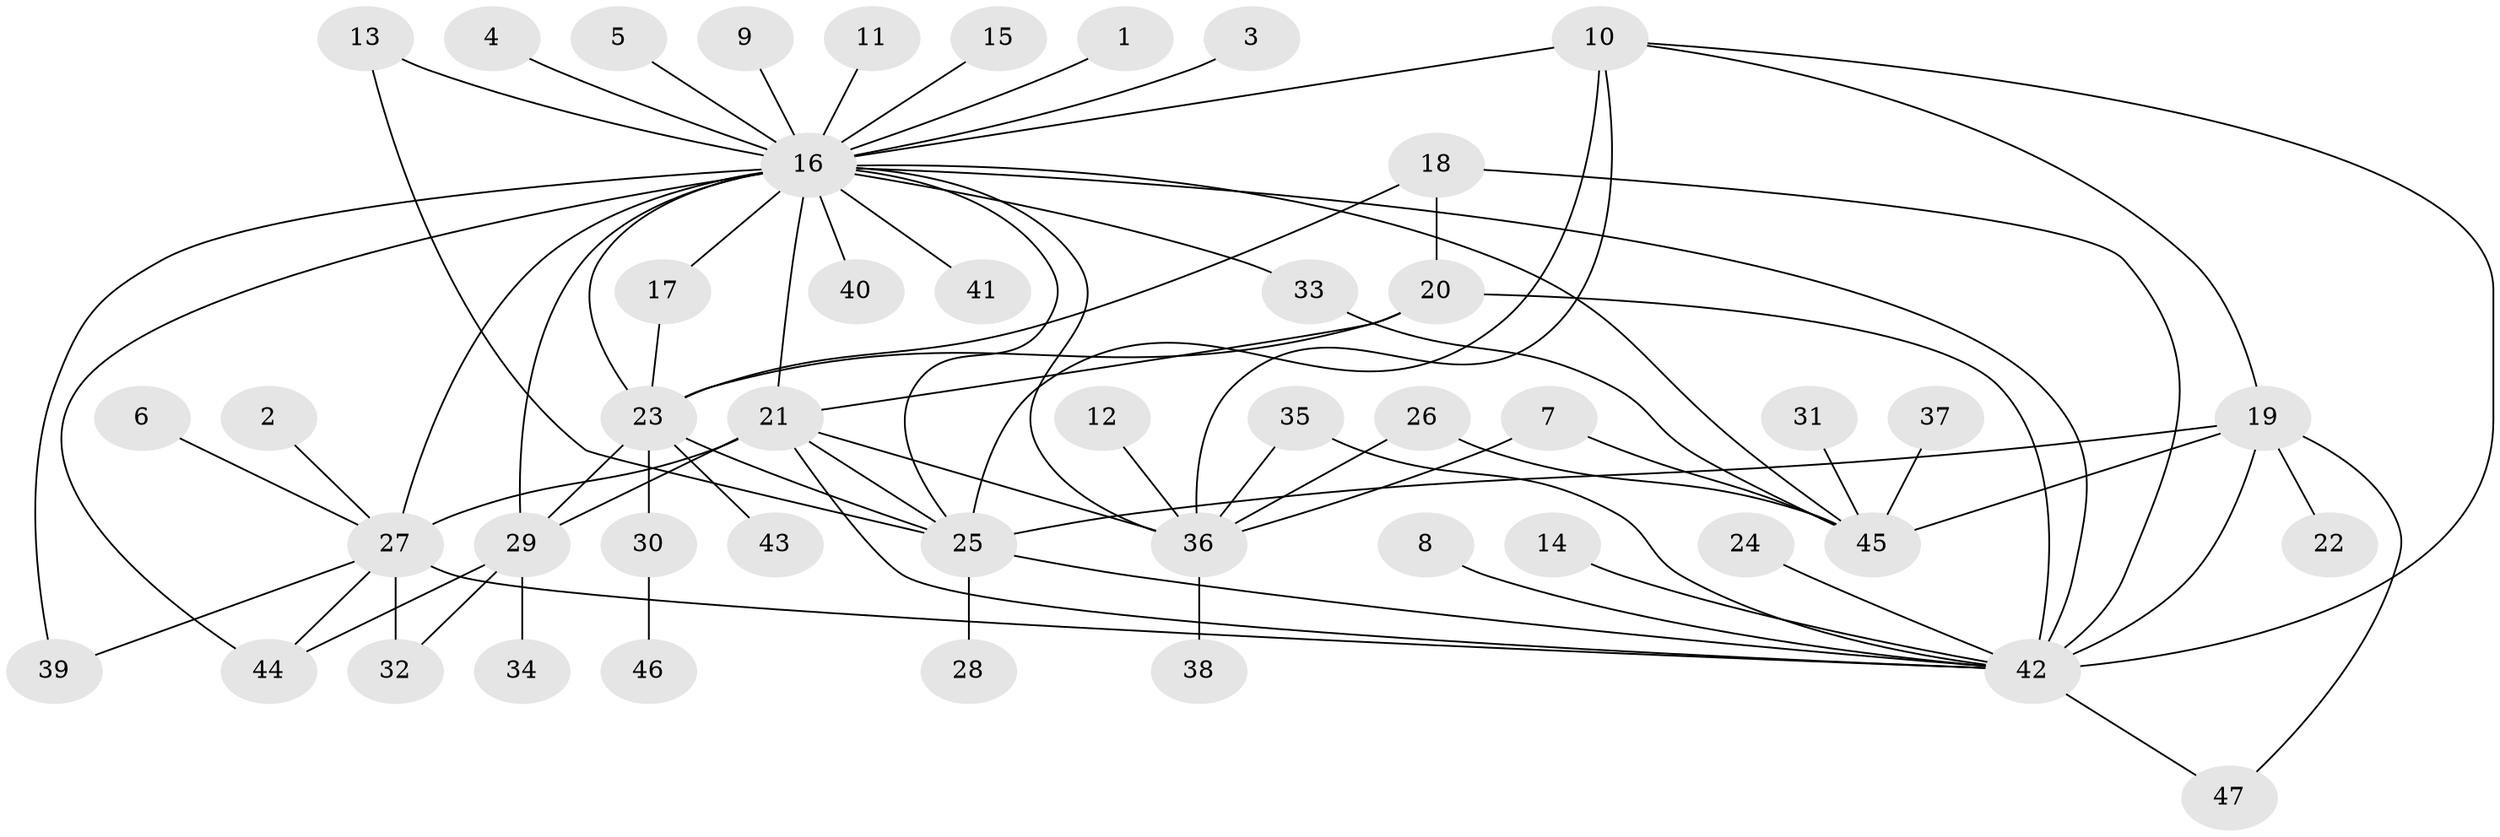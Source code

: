 // original degree distribution, {7: 0.043478260869565216, 12: 0.010869565217391304, 8: 0.010869565217391304, 3: 0.14130434782608695, 9: 0.010869565217391304, 2: 0.2391304347826087, 13: 0.010869565217391304, 5: 0.03260869565217391, 22: 0.010869565217391304, 1: 0.391304347826087, 6: 0.021739130434782608, 4: 0.05434782608695652, 10: 0.021739130434782608}
// Generated by graph-tools (version 1.1) at 2025/49/03/09/25 03:49:50]
// undirected, 47 vertices, 76 edges
graph export_dot {
graph [start="1"]
  node [color=gray90,style=filled];
  1;
  2;
  3;
  4;
  5;
  6;
  7;
  8;
  9;
  10;
  11;
  12;
  13;
  14;
  15;
  16;
  17;
  18;
  19;
  20;
  21;
  22;
  23;
  24;
  25;
  26;
  27;
  28;
  29;
  30;
  31;
  32;
  33;
  34;
  35;
  36;
  37;
  38;
  39;
  40;
  41;
  42;
  43;
  44;
  45;
  46;
  47;
  1 -- 16 [weight=1.0];
  2 -- 27 [weight=1.0];
  3 -- 16 [weight=1.0];
  4 -- 16 [weight=1.0];
  5 -- 16 [weight=1.0];
  6 -- 27 [weight=1.0];
  7 -- 36 [weight=1.0];
  7 -- 45 [weight=1.0];
  8 -- 42 [weight=1.0];
  9 -- 16 [weight=1.0];
  10 -- 16 [weight=1.0];
  10 -- 19 [weight=1.0];
  10 -- 25 [weight=1.0];
  10 -- 36 [weight=1.0];
  10 -- 42 [weight=1.0];
  11 -- 16 [weight=1.0];
  12 -- 36 [weight=1.0];
  13 -- 16 [weight=1.0];
  13 -- 25 [weight=1.0];
  14 -- 42 [weight=1.0];
  15 -- 16 [weight=1.0];
  16 -- 17 [weight=1.0];
  16 -- 21 [weight=3.0];
  16 -- 23 [weight=1.0];
  16 -- 25 [weight=1.0];
  16 -- 27 [weight=3.0];
  16 -- 29 [weight=2.0];
  16 -- 33 [weight=1.0];
  16 -- 36 [weight=1.0];
  16 -- 39 [weight=1.0];
  16 -- 40 [weight=1.0];
  16 -- 41 [weight=1.0];
  16 -- 42 [weight=5.0];
  16 -- 44 [weight=1.0];
  16 -- 45 [weight=1.0];
  17 -- 23 [weight=1.0];
  18 -- 20 [weight=1.0];
  18 -- 23 [weight=1.0];
  18 -- 42 [weight=1.0];
  19 -- 22 [weight=1.0];
  19 -- 25 [weight=1.0];
  19 -- 42 [weight=1.0];
  19 -- 45 [weight=1.0];
  19 -- 47 [weight=1.0];
  20 -- 21 [weight=1.0];
  20 -- 23 [weight=1.0];
  20 -- 42 [weight=2.0];
  21 -- 25 [weight=1.0];
  21 -- 27 [weight=1.0];
  21 -- 29 [weight=1.0];
  21 -- 36 [weight=1.0];
  21 -- 42 [weight=1.0];
  23 -- 25 [weight=1.0];
  23 -- 29 [weight=1.0];
  23 -- 30 [weight=1.0];
  23 -- 43 [weight=1.0];
  24 -- 42 [weight=1.0];
  25 -- 28 [weight=1.0];
  25 -- 42 [weight=1.0];
  26 -- 36 [weight=1.0];
  26 -- 45 [weight=1.0];
  27 -- 32 [weight=1.0];
  27 -- 39 [weight=1.0];
  27 -- 42 [weight=2.0];
  27 -- 44 [weight=1.0];
  29 -- 32 [weight=1.0];
  29 -- 34 [weight=1.0];
  29 -- 44 [weight=1.0];
  30 -- 46 [weight=1.0];
  31 -- 45 [weight=1.0];
  33 -- 45 [weight=1.0];
  35 -- 36 [weight=1.0];
  35 -- 42 [weight=1.0];
  36 -- 38 [weight=1.0];
  37 -- 45 [weight=1.0];
  42 -- 47 [weight=1.0];
}
